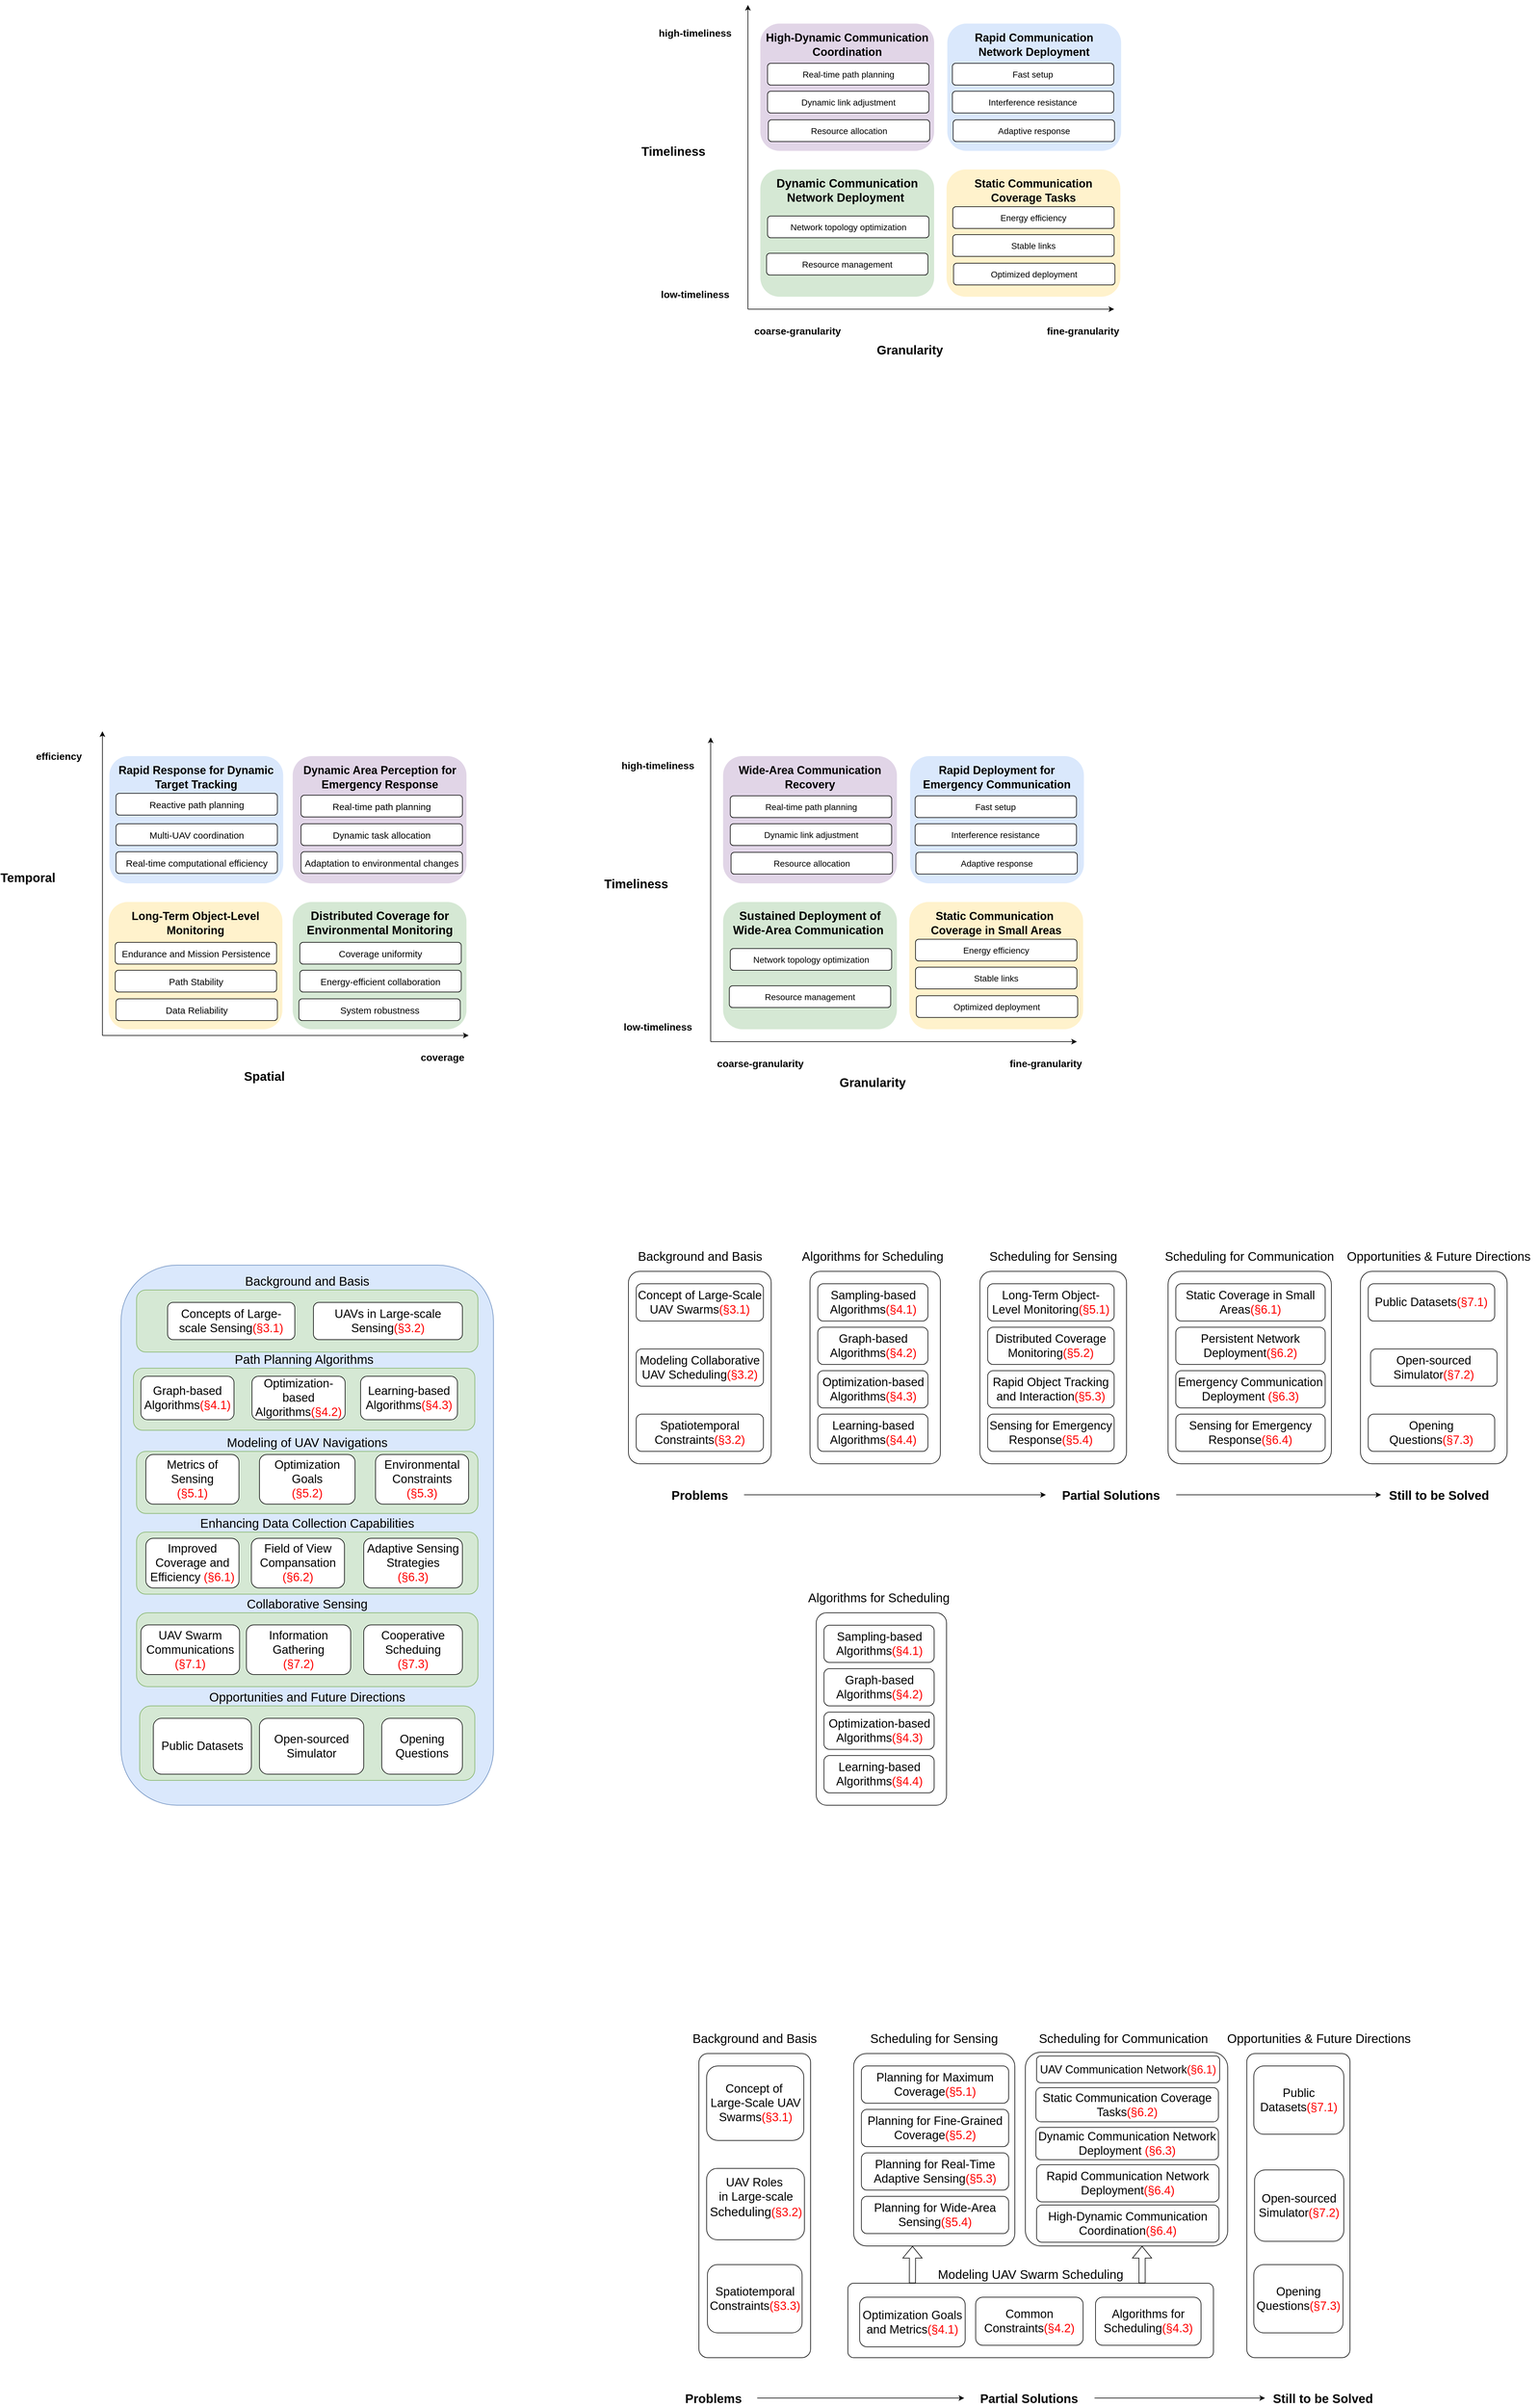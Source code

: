 <mxfile version="26.0.3">
  <diagram name="第 1 页" id="lKYJNV1JYSL0fNV-0X3W">
    <mxGraphModel dx="1836" dy="2727" grid="0" gridSize="10" guides="1" tooltips="1" connect="1" arrows="1" fold="1" page="0" pageScale="1" pageWidth="827" pageHeight="1169" math="0" shadow="0">
      <root>
        <mxCell id="0" />
        <mxCell id="1" parent="0" />
        <mxCell id="8JE8dJGaa-7Noi-EUSGW-1" value="" style="rounded=1;whiteSpace=wrap;html=1;glass=0;arcSize=8;" parent="1" vertex="1">
          <mxGeometry x="887.5" y="210" width="230" height="310" as="geometry" />
        </mxCell>
        <mxCell id="8JE8dJGaa-7Noi-EUSGW-2" value="" style="rounded=1;whiteSpace=wrap;html=1;fillColor=#dae8fc;strokeColor=#6c8ebf;" parent="1" vertex="1">
          <mxGeometry x="70" y="200" width="600" height="870" as="geometry" />
        </mxCell>
        <mxCell id="8JE8dJGaa-7Noi-EUSGW-3" value="Background and Basis" style="rounded=1;whiteSpace=wrap;html=1;labelPosition=center;verticalLabelPosition=top;align=center;verticalAlign=bottom;fontSize=20;fillColor=#d5e8d4;strokeColor=#82b366;" parent="1" vertex="1">
          <mxGeometry x="95" y="240" width="550" height="100" as="geometry" />
        </mxCell>
        <mxCell id="8JE8dJGaa-7Noi-EUSGW-4" value="UAVs in Large-scale Sensing&lt;span style=&quot;color: rgb(255 , 0 , 0)&quot;&gt;(§3.2)&lt;/span&gt;" style="rounded=1;whiteSpace=wrap;html=1;fontSize=19;" parent="1" vertex="1">
          <mxGeometry x="380" y="260" width="240" height="60" as="geometry" />
        </mxCell>
        <mxCell id="8JE8dJGaa-7Noi-EUSGW-5" value="Concepts of Large-scale Sensing&lt;font color=&quot;#ff0000&quot;&gt;(§3.1)&lt;/font&gt;" style="rounded=1;whiteSpace=wrap;html=1;fontSize=19;" parent="1" vertex="1">
          <mxGeometry x="145" y="260" width="205" height="60" as="geometry" />
        </mxCell>
        <mxCell id="8JE8dJGaa-7Noi-EUSGW-6" value="Modeling of UAV Navigations" style="rounded=1;whiteSpace=wrap;html=1;labelPosition=center;verticalLabelPosition=top;align=center;verticalAlign=bottom;fontSize=20;fillColor=#d5e8d4;strokeColor=#82b366;" parent="1" vertex="1">
          <mxGeometry x="95" y="500" width="550" height="100" as="geometry" />
        </mxCell>
        <mxCell id="8JE8dJGaa-7Noi-EUSGW-7" value="Collaborative Sensing" style="rounded=1;whiteSpace=wrap;html=1;labelPosition=center;verticalLabelPosition=top;align=center;verticalAlign=bottom;fontSize=20;fillColor=#d5e8d4;strokeColor=#82b366;" parent="1" vertex="1">
          <mxGeometry x="95" y="760" width="550" height="119" as="geometry" />
        </mxCell>
        <mxCell id="8JE8dJGaa-7Noi-EUSGW-8" value="Enhancing Data Collection Capabilities" style="rounded=1;whiteSpace=wrap;html=1;labelPosition=center;verticalLabelPosition=top;align=center;verticalAlign=bottom;fontSize=20;fillColor=#d5e8d4;strokeColor=#82b366;" parent="1" vertex="1">
          <mxGeometry x="95" y="630" width="550" height="100" as="geometry" />
        </mxCell>
        <mxCell id="8JE8dJGaa-7Noi-EUSGW-9" value="Opportunities and Future Directions" style="rounded=1;whiteSpace=wrap;html=1;labelPosition=center;verticalLabelPosition=top;align=center;verticalAlign=bottom;fontSize=20;fillColor=#d5e8d4;strokeColor=#82b366;" parent="1" vertex="1">
          <mxGeometry x="100" y="910" width="540" height="120" as="geometry" />
        </mxCell>
        <mxCell id="8JE8dJGaa-7Noi-EUSGW-10" value="Metrics of Sensing&lt;br&gt;&lt;span style=&quot;color: rgb(255 , 0 , 0)&quot;&gt;(§5.1)&lt;/span&gt;" style="rounded=1;whiteSpace=wrap;html=1;fontSize=19;" parent="1" vertex="1">
          <mxGeometry x="110" y="505" width="150" height="80" as="geometry" />
        </mxCell>
        <mxCell id="8JE8dJGaa-7Noi-EUSGW-11" value="Optimization Goals&lt;br&gt;&lt;span style=&quot;color: rgb(255 , 0 , 0)&quot;&gt;(§5.2)&lt;/span&gt;" style="rounded=1;whiteSpace=wrap;html=1;fontSize=19;" parent="1" vertex="1">
          <mxGeometry x="293" y="505" width="154" height="80" as="geometry" />
        </mxCell>
        <mxCell id="8JE8dJGaa-7Noi-EUSGW-12" value="Environmental Constraints&lt;br&gt;&lt;span style=&quot;color: rgb(255 , 0 , 0)&quot;&gt;(§5.3)&lt;/span&gt;" style="rounded=1;whiteSpace=wrap;html=1;fontSize=19;" parent="1" vertex="1">
          <mxGeometry x="480" y="505" width="150" height="80" as="geometry" />
        </mxCell>
        <mxCell id="8JE8dJGaa-7Noi-EUSGW-13" value="Public Datasets" style="rounded=1;whiteSpace=wrap;html=1;fontSize=19;" parent="1" vertex="1">
          <mxGeometry x="122" y="930" width="158" height="90" as="geometry" />
        </mxCell>
        <mxCell id="8JE8dJGaa-7Noi-EUSGW-14" value="Open-sourced Simulator" style="rounded=1;whiteSpace=wrap;html=1;fontSize=19;" parent="1" vertex="1">
          <mxGeometry x="293" y="930" width="168" height="90" as="geometry" />
        </mxCell>
        <mxCell id="8JE8dJGaa-7Noi-EUSGW-15" value="Opening Questions" style="rounded=1;whiteSpace=wrap;html=1;fontSize=19;" parent="1" vertex="1">
          <mxGeometry x="490" y="930" width="130" height="90" as="geometry" />
        </mxCell>
        <mxCell id="8JE8dJGaa-7Noi-EUSGW-16" value="Path Planning Algorithms" style="rounded=1;whiteSpace=wrap;html=1;labelPosition=center;verticalLabelPosition=top;align=center;verticalAlign=bottom;fontSize=20;fillColor=#d5e8d4;strokeColor=#82b366;" parent="1" vertex="1">
          <mxGeometry x="90" y="366" width="550" height="100" as="geometry" />
        </mxCell>
        <mxCell id="8JE8dJGaa-7Noi-EUSGW-17" value="Graph-based Algorithms&lt;span style=&quot;color: rgb(255 , 0 , 0)&quot;&gt;(§4.1)&lt;/span&gt;" style="rounded=1;whiteSpace=wrap;html=1;fontSize=19;" parent="1" vertex="1">
          <mxGeometry x="102" y="379" width="150" height="70" as="geometry" />
        </mxCell>
        <mxCell id="8JE8dJGaa-7Noi-EUSGW-18" value="Optimization-based Algorithms&lt;span style=&quot;color: rgb(255 , 0 , 0)&quot;&gt;(§4.2)&lt;/span&gt;" style="rounded=1;whiteSpace=wrap;html=1;fontSize=19;" parent="1" vertex="1">
          <mxGeometry x="281" y="379" width="150" height="70" as="geometry" />
        </mxCell>
        <mxCell id="8JE8dJGaa-7Noi-EUSGW-19" value="Learning-based Algorithms&lt;span style=&quot;color: rgb(255 , 0 , 0)&quot;&gt;(§4.3)&lt;/span&gt;" style="rounded=1;whiteSpace=wrap;html=1;fontSize=19;" parent="1" vertex="1">
          <mxGeometry x="456" y="379" width="156" height="70" as="geometry" />
        </mxCell>
        <mxCell id="8JE8dJGaa-7Noi-EUSGW-20" value="Improved Coverage and Efficiency&amp;nbsp;&lt;span style=&quot;color: rgb(255 , 0 , 0)&quot;&gt;(§6.1)&lt;/span&gt;" style="rounded=1;whiteSpace=wrap;html=1;fontSize=19;" parent="1" vertex="1">
          <mxGeometry x="110" y="640" width="150" height="80" as="geometry" />
        </mxCell>
        <mxCell id="8JE8dJGaa-7Noi-EUSGW-21" value="Field of View Compansation&lt;br&gt;&lt;span style=&quot;color: rgb(255 , 0 , 0)&quot;&gt;(§6.2)&lt;/span&gt;" style="rounded=1;whiteSpace=wrap;html=1;fontSize=19;" parent="1" vertex="1">
          <mxGeometry x="280" y="640" width="150" height="80" as="geometry" />
        </mxCell>
        <mxCell id="8JE8dJGaa-7Noi-EUSGW-22" value="Adaptive Sensing Strategies&lt;br&gt;&lt;span style=&quot;color: rgb(255 , 0 , 0)&quot;&gt;(§6.3)&lt;/span&gt;" style="rounded=1;whiteSpace=wrap;html=1;fontSize=19;" parent="1" vertex="1">
          <mxGeometry x="461" y="640" width="159" height="80" as="geometry" />
        </mxCell>
        <mxCell id="8JE8dJGaa-7Noi-EUSGW-23" value="Cooperative Scheduing&lt;br&gt;&lt;span style=&quot;color: rgb(255 , 0 , 0)&quot;&gt;(§7.3)&lt;/span&gt;" style="rounded=1;whiteSpace=wrap;html=1;fontSize=19;" parent="1" vertex="1">
          <mxGeometry x="461" y="779.5" width="159" height="80" as="geometry" />
        </mxCell>
        <mxCell id="8JE8dJGaa-7Noi-EUSGW-24" value="Information Gathering&lt;br&gt;&lt;span style=&quot;color: rgb(255 , 0 , 0)&quot;&gt;(§7.2)&lt;/span&gt;" style="rounded=1;whiteSpace=wrap;html=1;fontSize=19;" parent="1" vertex="1">
          <mxGeometry x="272" y="779.5" width="168" height="80" as="geometry" />
        </mxCell>
        <mxCell id="8JE8dJGaa-7Noi-EUSGW-25" value="UAV Swarm Communications&lt;br&gt;&lt;span style=&quot;color: rgb(255 , 0 , 0)&quot;&gt;(§7.1)&lt;/span&gt;" style="rounded=1;whiteSpace=wrap;html=1;fontSize=19;" parent="1" vertex="1">
          <mxGeometry x="102" y="779.5" width="159" height="80" as="geometry" />
        </mxCell>
        <mxCell id="8JE8dJGaa-7Noi-EUSGW-26" value="Concept of Large-Scale UAV Swarms&lt;font color=&quot;#ff0000&quot;&gt;(§3.1)&lt;/font&gt;" style="rounded=1;whiteSpace=wrap;html=1;fontSize=19;" parent="1" vertex="1">
          <mxGeometry x="900" y="230" width="205" height="60" as="geometry" />
        </mxCell>
        <mxCell id="8JE8dJGaa-7Noi-EUSGW-27" value="Modeling Collaborative UAV Scheduling&lt;font color=&quot;#ff0000&quot;&gt;(§3.2)&lt;/font&gt;" style="rounded=1;whiteSpace=wrap;html=1;fontSize=19;" parent="1" vertex="1">
          <mxGeometry x="900" y="335" width="205" height="60" as="geometry" />
        </mxCell>
        <mxCell id="8JE8dJGaa-7Noi-EUSGW-28" value="Spatiotemporal Constraints&lt;font color=&quot;#ff0000&quot;&gt;(§3.2)&lt;/font&gt;" style="rounded=1;whiteSpace=wrap;html=1;fontSize=19;" parent="1" vertex="1">
          <mxGeometry x="900" y="440" width="205" height="60" as="geometry" />
        </mxCell>
        <mxCell id="8JE8dJGaa-7Noi-EUSGW-29" value="&lt;span style=&quot;font-size: 20px;&quot;&gt;Background and Basis&lt;/span&gt;" style="text;html=1;align=center;verticalAlign=middle;whiteSpace=wrap;rounded=0;" parent="1" vertex="1">
          <mxGeometry x="877.5" y="170" width="250" height="30" as="geometry" />
        </mxCell>
        <mxCell id="8JE8dJGaa-7Noi-EUSGW-30" value="" style="rounded=1;whiteSpace=wrap;html=1;glass=0;arcSize=8;" parent="1" vertex="1">
          <mxGeometry x="1180" y="210" width="210" height="310" as="geometry" />
        </mxCell>
        <mxCell id="8JE8dJGaa-7Noi-EUSGW-31" value="Sampling-based Algorithms&lt;font color=&quot;#ff0000&quot;&gt;(§4.1)&lt;/font&gt;" style="rounded=1;whiteSpace=wrap;html=1;fontSize=19;" parent="1" vertex="1">
          <mxGeometry x="1192.5" y="230" width="177.5" height="60" as="geometry" />
        </mxCell>
        <mxCell id="8JE8dJGaa-7Noi-EUSGW-32" value="Graph-based Algorithms&lt;font color=&quot;#ff0000&quot;&gt;(§4.2)&lt;/font&gt;" style="rounded=1;whiteSpace=wrap;html=1;fontSize=19;" parent="1" vertex="1">
          <mxGeometry x="1192.5" y="300" width="177.5" height="60" as="geometry" />
        </mxCell>
        <mxCell id="8JE8dJGaa-7Noi-EUSGW-33" value="Optimization-based Algorithms&lt;font color=&quot;#ff0000&quot;&gt;(§4.3)&lt;/font&gt;" style="rounded=1;whiteSpace=wrap;html=1;fontSize=19;" parent="1" vertex="1">
          <mxGeometry x="1192.5" y="370" width="177.5" height="60" as="geometry" />
        </mxCell>
        <mxCell id="8JE8dJGaa-7Noi-EUSGW-34" value="&lt;span style=&quot;font-size: 20px;&quot;&gt;Algorithms for Scheduling&lt;/span&gt;" style="text;html=1;align=center;verticalAlign=middle;whiteSpace=wrap;rounded=0;" parent="1" vertex="1">
          <mxGeometry x="1156.25" y="170" width="250" height="30" as="geometry" />
        </mxCell>
        <mxCell id="8JE8dJGaa-7Noi-EUSGW-35" value="Learning-based Algorithms&lt;font color=&quot;#ff0000&quot;&gt;(§4.4)&lt;/font&gt;" style="rounded=1;whiteSpace=wrap;html=1;fontSize=19;" parent="1" vertex="1">
          <mxGeometry x="1192.5" y="440" width="177.5" height="60" as="geometry" />
        </mxCell>
        <mxCell id="8JE8dJGaa-7Noi-EUSGW-36" value="" style="rounded=1;whiteSpace=wrap;html=1;glass=0;arcSize=8;" parent="1" vertex="1">
          <mxGeometry x="1453.75" y="210" width="236.25" height="310" as="geometry" />
        </mxCell>
        <mxCell id="8JE8dJGaa-7Noi-EUSGW-37" value="Long-Term Object-Level Monitoring&lt;font color=&quot;#ff0000&quot;&gt;(§5.1)&lt;/font&gt;" style="rounded=1;whiteSpace=wrap;html=1;fontSize=19;" parent="1" vertex="1">
          <mxGeometry x="1466.25" y="230" width="203.75" height="60" as="geometry" />
        </mxCell>
        <mxCell id="8JE8dJGaa-7Noi-EUSGW-38" value="Distributed Coverage Monitoring&lt;font color=&quot;#ff0000&quot;&gt;(§5.2)&lt;/font&gt;" style="rounded=1;whiteSpace=wrap;html=1;fontSize=19;" parent="1" vertex="1">
          <mxGeometry x="1466.25" y="300" width="203.75" height="60" as="geometry" />
        </mxCell>
        <mxCell id="8JE8dJGaa-7Noi-EUSGW-39" value="Rapid Object Tracking and Interaction&lt;font color=&quot;#ff0000&quot;&gt;(§5.3)&lt;/font&gt;" style="rounded=1;whiteSpace=wrap;html=1;fontSize=19;" parent="1" vertex="1">
          <mxGeometry x="1466.25" y="370" width="203.75" height="60" as="geometry" />
        </mxCell>
        <mxCell id="8JE8dJGaa-7Noi-EUSGW-40" value="&lt;span style=&quot;font-size: 20px;&quot;&gt;Scheduling&amp;nbsp;&lt;/span&gt;&lt;span style=&quot;font-size: 20px;&quot;&gt;for Sensing&lt;/span&gt;" style="text;html=1;align=center;verticalAlign=middle;whiteSpace=wrap;rounded=0;" parent="1" vertex="1">
          <mxGeometry x="1446.88" y="170" width="250" height="30" as="geometry" />
        </mxCell>
        <mxCell id="8JE8dJGaa-7Noi-EUSGW-41" value="Sensing for Emergency Response&lt;font color=&quot;#ff0000&quot;&gt;(§5.4)&lt;/font&gt;" style="rounded=1;whiteSpace=wrap;html=1;fontSize=19;" parent="1" vertex="1">
          <mxGeometry x="1466.25" y="440" width="203.75" height="60" as="geometry" />
        </mxCell>
        <mxCell id="8JE8dJGaa-7Noi-EUSGW-42" value="" style="rounded=1;whiteSpace=wrap;html=1;glass=0;arcSize=8;" parent="1" vertex="1">
          <mxGeometry x="1756.87" y="210" width="263.13" height="310" as="geometry" />
        </mxCell>
        <mxCell id="8JE8dJGaa-7Noi-EUSGW-43" value="Static Coverage in Small Areas&lt;font color=&quot;#ff0000&quot;&gt;(§6.1)&lt;/font&gt;" style="rounded=1;whiteSpace=wrap;html=1;fontSize=19;" parent="1" vertex="1">
          <mxGeometry x="1769.37" y="230" width="240.63" height="60" as="geometry" />
        </mxCell>
        <mxCell id="8JE8dJGaa-7Noi-EUSGW-44" value="Persistent Network Deployment&lt;font color=&quot;#ff0000&quot;&gt;(§6.2)&lt;/font&gt;" style="rounded=1;whiteSpace=wrap;html=1;fontSize=19;" parent="1" vertex="1">
          <mxGeometry x="1769.37" y="300" width="240.63" height="60" as="geometry" />
        </mxCell>
        <mxCell id="8JE8dJGaa-7Noi-EUSGW-45" value="Emergency Communication Deployment&amp;nbsp;&lt;font color=&quot;#ff0000&quot;&gt;(§6.3)&lt;/font&gt;" style="rounded=1;whiteSpace=wrap;html=1;fontSize=19;" parent="1" vertex="1">
          <mxGeometry x="1769.37" y="370" width="240.63" height="60" as="geometry" />
        </mxCell>
        <mxCell id="8JE8dJGaa-7Noi-EUSGW-46" value="&lt;span style=&quot;font-size: 20px;&quot;&gt;Scheduling&amp;nbsp;&lt;/span&gt;&lt;span style=&quot;font-size: 20px;&quot;&gt;for Communication&lt;/span&gt;" style="text;html=1;align=center;verticalAlign=middle;whiteSpace=wrap;rounded=0;" parent="1" vertex="1">
          <mxGeometry x="1743.44" y="170" width="290" height="30" as="geometry" />
        </mxCell>
        <mxCell id="8JE8dJGaa-7Noi-EUSGW-47" value="Sensing for Emergency Response&lt;font color=&quot;#ff0000&quot;&gt;(§6.4)&lt;/font&gt;" style="rounded=1;whiteSpace=wrap;html=1;fontSize=19;" parent="1" vertex="1">
          <mxGeometry x="1769.37" y="440" width="240.63" height="60" as="geometry" />
        </mxCell>
        <mxCell id="8JE8dJGaa-7Noi-EUSGW-48" value="" style="rounded=1;whiteSpace=wrap;html=1;glass=0;arcSize=8;" parent="1" vertex="1">
          <mxGeometry x="2066.87" y="210" width="236.25" height="310" as="geometry" />
        </mxCell>
        <mxCell id="8JE8dJGaa-7Noi-EUSGW-49" value="Public Datasets&lt;font color=&quot;#ff0000&quot;&gt;(§7.1)&lt;/font&gt;" style="rounded=1;whiteSpace=wrap;html=1;fontSize=19;" parent="1" vertex="1">
          <mxGeometry x="2079.37" y="230" width="203.75" height="60" as="geometry" />
        </mxCell>
        <mxCell id="8JE8dJGaa-7Noi-EUSGW-50" value="Open-sourced Simulator&lt;font color=&quot;#ff0000&quot;&gt;(§7.2)&lt;/font&gt;" style="rounded=1;whiteSpace=wrap;html=1;fontSize=19;" parent="1" vertex="1">
          <mxGeometry x="2083.12" y="335" width="203.75" height="60" as="geometry" />
        </mxCell>
        <mxCell id="8JE8dJGaa-7Noi-EUSGW-51" value="&lt;span style=&quot;font-size: 20px;&quot;&gt;Opportunities &amp;amp; Future Directions&lt;/span&gt;" style="text;html=1;align=center;verticalAlign=middle;whiteSpace=wrap;rounded=0;" parent="1" vertex="1">
          <mxGeometry x="2033.44" y="170" width="320" height="30" as="geometry" />
        </mxCell>
        <mxCell id="8JE8dJGaa-7Noi-EUSGW-52" value="Opening Questions&lt;font color=&quot;#ff0000&quot;&gt;(§7.3)&lt;/font&gt;" style="rounded=1;whiteSpace=wrap;html=1;fontSize=19;" parent="1" vertex="1">
          <mxGeometry x="2079.37" y="440" width="203.75" height="60" as="geometry" />
        </mxCell>
        <mxCell id="8JE8dJGaa-7Noi-EUSGW-53" style="edgeStyle=orthogonalEdgeStyle;rounded=0;orthogonalLoop=1;jettySize=auto;html=1;exitX=1;exitY=0.5;exitDx=0;exitDy=0;" parent="1" source="8JE8dJGaa-7Noi-EUSGW-54" target="8JE8dJGaa-7Noi-EUSGW-56" edge="1">
          <mxGeometry relative="1" as="geometry" />
        </mxCell>
        <mxCell id="8JE8dJGaa-7Noi-EUSGW-54" value="&lt;span style=&quot;font-size: 20px;&quot;&gt;&lt;b&gt;Problems&lt;/b&gt;&lt;/span&gt;" style="text;html=1;align=center;verticalAlign=middle;whiteSpace=wrap;rounded=0;" parent="1" vertex="1">
          <mxGeometry x="931.25" y="555" width="142.5" height="30" as="geometry" />
        </mxCell>
        <mxCell id="8JE8dJGaa-7Noi-EUSGW-55" style="edgeStyle=orthogonalEdgeStyle;rounded=0;orthogonalLoop=1;jettySize=auto;html=1;exitX=1;exitY=0.5;exitDx=0;exitDy=0;entryX=0;entryY=0.5;entryDx=0;entryDy=0;" parent="1" source="8JE8dJGaa-7Noi-EUSGW-56" target="8JE8dJGaa-7Noi-EUSGW-57" edge="1">
          <mxGeometry relative="1" as="geometry" />
        </mxCell>
        <mxCell id="8JE8dJGaa-7Noi-EUSGW-56" value="&lt;span style=&quot;font-size: 20px;&quot;&gt;&lt;b&gt;Partial Solutions&lt;/b&gt;&lt;/span&gt;" style="text;html=1;align=center;verticalAlign=middle;whiteSpace=wrap;rounded=0;" parent="1" vertex="1">
          <mxGeometry x="1560" y="555" width="210" height="30" as="geometry" />
        </mxCell>
        <mxCell id="8JE8dJGaa-7Noi-EUSGW-57" value="&lt;span style=&quot;font-size: 20px;&quot;&gt;&lt;b&gt;Still to be Solved&lt;/b&gt;&lt;/span&gt;" style="text;html=1;align=center;verticalAlign=middle;whiteSpace=wrap;rounded=0;" parent="1" vertex="1">
          <mxGeometry x="2100" y="555" width="186.88" height="30" as="geometry" />
        </mxCell>
        <mxCell id="-tQFiQ8kx9aQ_QGWf1GP-1" value="&lt;span style=&quot;font-size: 18px;&quot;&gt;&lt;b&gt;Static Communication&amp;nbsp;&lt;/b&gt;&lt;/span&gt;&lt;div&gt;&lt;span style=&quot;font-size: 18px;&quot;&gt;&lt;b&gt;Coverage in Small Areas&lt;/b&gt;&lt;/span&gt;&lt;br&gt;&lt;div&gt;&lt;b&gt;&lt;font style=&quot;font-size: 18px;&quot;&gt;&lt;br&gt;&lt;/font&gt;&lt;/b&gt;&lt;/div&gt;&lt;div&gt;&lt;b&gt;&lt;font style=&quot;font-size: 18px;&quot;&gt;&lt;br&gt;&lt;/font&gt;&lt;/b&gt;&lt;/div&gt;&lt;div&gt;&lt;b&gt;&lt;font style=&quot;font-size: 18px;&quot;&gt;&lt;br&gt;&lt;/font&gt;&lt;/b&gt;&lt;/div&gt;&lt;div&gt;&lt;b&gt;&lt;font style=&quot;font-size: 18px;&quot;&gt;&lt;br&gt;&lt;/font&gt;&lt;/b&gt;&lt;/div&gt;&lt;div&gt;&lt;b&gt;&lt;font style=&quot;font-size: 18px;&quot;&gt;&lt;br&gt;&lt;/font&gt;&lt;/b&gt;&lt;/div&gt;&lt;div&gt;&lt;br&gt;&lt;/div&gt;&lt;/div&gt;" style="rounded=1;whiteSpace=wrap;html=1;fontSize=19;fillColor=#fff2cc;strokeColor=none;" parent="1" vertex="1">
          <mxGeometry x="1340" y="-385" width="280" height="205" as="geometry" />
        </mxCell>
        <mxCell id="-tQFiQ8kx9aQ_QGWf1GP-2" value="" style="endArrow=classic;html=1;rounded=0;" parent="1" edge="1">
          <mxGeometry width="50" height="50" relative="1" as="geometry">
            <mxPoint x="1020" y="-160" as="sourcePoint" />
            <mxPoint x="1610" y="-160" as="targetPoint" />
          </mxGeometry>
        </mxCell>
        <mxCell id="-tQFiQ8kx9aQ_QGWf1GP-3" value="" style="endArrow=classic;html=1;rounded=0;" parent="1" edge="1">
          <mxGeometry width="50" height="50" relative="1" as="geometry">
            <mxPoint x="1020" y="-160" as="sourcePoint" />
            <mxPoint x="1020" y="-650" as="targetPoint" />
          </mxGeometry>
        </mxCell>
        <mxCell id="-tQFiQ8kx9aQ_QGWf1GP-4" value="&lt;b&gt;&lt;font style=&quot;font-size: 20px;&quot;&gt;Granularity&lt;/font&gt;&lt;/b&gt;" style="text;html=1;align=center;verticalAlign=middle;whiteSpace=wrap;rounded=0;" parent="1" vertex="1">
          <mxGeometry x="1251.25" y="-110" width="60" height="30" as="geometry" />
        </mxCell>
        <mxCell id="-tQFiQ8kx9aQ_QGWf1GP-5" value="&lt;b style=&quot;&quot;&gt;&lt;font style=&quot;font-size: 20px;&quot;&gt;Timeliness&lt;/font&gt;&lt;/b&gt;" style="text;html=1;align=center;verticalAlign=middle;whiteSpace=wrap;rounded=0;" parent="1" vertex="1">
          <mxGeometry x="870" y="-430" width="60" height="30" as="geometry" />
        </mxCell>
        <mxCell id="-tQFiQ8kx9aQ_QGWf1GP-6" value="&lt;span style=&quot;font-size: 16px;&quot;&gt;&lt;b&gt;fine-granularity&lt;/b&gt;&lt;/span&gt;" style="text;html=1;align=center;verticalAlign=middle;whiteSpace=wrap;rounded=0;" parent="1" vertex="1">
          <mxGeometry x="1490" y="-140" width="140" height="30" as="geometry" />
        </mxCell>
        <mxCell id="-tQFiQ8kx9aQ_QGWf1GP-7" value="&lt;span style=&quot;font-size: 16px;&quot;&gt;&lt;b&gt;coarse-granularity&lt;/b&gt;&lt;/span&gt;" style="text;html=1;align=center;verticalAlign=middle;whiteSpace=wrap;rounded=0;" parent="1" vertex="1">
          <mxGeometry x="1020" y="-140" width="160" height="30" as="geometry" />
        </mxCell>
        <mxCell id="-tQFiQ8kx9aQ_QGWf1GP-8" value="&lt;span style=&quot;font-size: 16px;&quot;&gt;&lt;b&gt;low-timeliness&lt;/b&gt;&lt;/span&gt;" style="text;html=1;align=center;verticalAlign=middle;whiteSpace=wrap;rounded=0;" parent="1" vertex="1">
          <mxGeometry x="870" y="-199" width="130" height="30" as="geometry" />
        </mxCell>
        <mxCell id="-tQFiQ8kx9aQ_QGWf1GP-9" value="&lt;span style=&quot;font-size: 16px;&quot;&gt;&lt;b&gt;high-timeliness&lt;/b&gt;&lt;/span&gt;" style="text;html=1;align=center;verticalAlign=middle;whiteSpace=wrap;rounded=0;" parent="1" vertex="1">
          <mxGeometry x="870" y="-620" width="130" height="30" as="geometry" />
        </mxCell>
        <mxCell id="-tQFiQ8kx9aQ_QGWf1GP-10" value="&lt;div&gt;&lt;b&gt;Sustained Deployment of Wide-Area Communication&amp;nbsp;&lt;/b&gt;&lt;br&gt;&lt;div&gt;&lt;b&gt;&lt;font style=&quot;font-size: 18px;&quot;&gt;&lt;br&gt;&lt;/font&gt;&lt;/b&gt;&lt;/div&gt;&lt;div&gt;&lt;b&gt;&lt;font style=&quot;font-size: 18px;&quot;&gt;&lt;br&gt;&lt;/font&gt;&lt;/b&gt;&lt;/div&gt;&lt;div&gt;&lt;b&gt;&lt;font style=&quot;font-size: 18px;&quot;&gt;&lt;br&gt;&lt;/font&gt;&lt;/b&gt;&lt;/div&gt;&lt;div&gt;&lt;b&gt;&lt;font style=&quot;font-size: 18px;&quot;&gt;&lt;br&gt;&lt;/font&gt;&lt;/b&gt;&lt;/div&gt;&lt;div&gt;&lt;b&gt;&lt;font style=&quot;font-size: 18px;&quot;&gt;&lt;br&gt;&lt;/font&gt;&lt;/b&gt;&lt;/div&gt;&lt;div&gt;&lt;br&gt;&lt;/div&gt;&lt;/div&gt;" style="rounded=1;whiteSpace=wrap;html=1;fontSize=19;fillColor=#d5e8d4;strokeColor=none;" parent="1" vertex="1">
          <mxGeometry x="1040" y="-385" width="280" height="205" as="geometry" />
        </mxCell>
        <mxCell id="-tQFiQ8kx9aQ_QGWf1GP-11" value="&lt;font style=&quot;font-size: 18px;&quot;&gt;&lt;b&gt;Rapid Deployment for Emergency Communication&lt;/b&gt;&lt;/font&gt;&lt;div&gt;&lt;b&gt;&lt;font style=&quot;font-size: 18px;&quot;&gt;&lt;br&gt;&lt;/font&gt;&lt;/b&gt;&lt;/div&gt;&lt;div&gt;&lt;b&gt;&lt;font style=&quot;font-size: 18px;&quot;&gt;&lt;br&gt;&lt;/font&gt;&lt;/b&gt;&lt;/div&gt;&lt;div&gt;&lt;b&gt;&lt;font style=&quot;font-size: 18px;&quot;&gt;&lt;br&gt;&lt;/font&gt;&lt;/b&gt;&lt;/div&gt;&lt;div&gt;&lt;b&gt;&lt;font style=&quot;font-size: 18px;&quot;&gt;&lt;br&gt;&lt;/font&gt;&lt;/b&gt;&lt;/div&gt;&lt;div&gt;&lt;b&gt;&lt;font style=&quot;font-size: 18px;&quot;&gt;&lt;br&gt;&lt;/font&gt;&lt;/b&gt;&lt;/div&gt;&lt;div&gt;&lt;br&gt;&lt;/div&gt;" style="rounded=1;whiteSpace=wrap;html=1;fontSize=19;fillColor=#dae8fc;strokeColor=none;" parent="1" vertex="1">
          <mxGeometry x="1341.25" y="-620" width="280" height="205" as="geometry" />
        </mxCell>
        <mxCell id="-tQFiQ8kx9aQ_QGWf1GP-12" value="&lt;font style=&quot;font-size: 18px;&quot;&gt;&lt;b&gt;Wide-Area Communication Recovery&lt;br&gt;&lt;/b&gt;&lt;/font&gt;&lt;div&gt;&lt;b&gt;&lt;font style=&quot;font-size: 18px;&quot;&gt;&lt;br&gt;&lt;/font&gt;&lt;/b&gt;&lt;/div&gt;&lt;div&gt;&lt;b&gt;&lt;font style=&quot;font-size: 18px;&quot;&gt;&lt;br&gt;&lt;/font&gt;&lt;/b&gt;&lt;/div&gt;&lt;div&gt;&lt;b&gt;&lt;font style=&quot;font-size: 18px;&quot;&gt;&lt;br&gt;&lt;/font&gt;&lt;/b&gt;&lt;/div&gt;&lt;div&gt;&lt;b&gt;&lt;font style=&quot;font-size: 18px;&quot;&gt;&lt;br&gt;&lt;/font&gt;&lt;/b&gt;&lt;/div&gt;&lt;div&gt;&lt;b&gt;&lt;font style=&quot;font-size: 18px;&quot;&gt;&lt;br&gt;&lt;/font&gt;&lt;/b&gt;&lt;/div&gt;&lt;div&gt;&lt;br&gt;&lt;/div&gt;" style="rounded=1;whiteSpace=wrap;html=1;fontSize=19;fillColor=#e1d5e7;strokeColor=none;" parent="1" vertex="1">
          <mxGeometry x="1040" y="-620" width="280" height="205" as="geometry" />
        </mxCell>
        <mxCell id="-tQFiQ8kx9aQ_QGWf1GP-13" value="Energy efficiency" style="rounded=1;whiteSpace=wrap;html=1;strokeWidth=1;fontSize=14;" parent="1" vertex="1">
          <mxGeometry x="1350" y="-325" width="260" height="35" as="geometry" />
        </mxCell>
        <mxCell id="-tQFiQ8kx9aQ_QGWf1GP-14" value="Stable links" style="rounded=1;whiteSpace=wrap;html=1;strokeWidth=1;fontSize=14;" parent="1" vertex="1">
          <mxGeometry x="1350" y="-280" width="260" height="35" as="geometry" />
        </mxCell>
        <mxCell id="-tQFiQ8kx9aQ_QGWf1GP-15" value="Optimized deployment" style="rounded=1;whiteSpace=wrap;html=1;strokeWidth=1;fontSize=14;" parent="1" vertex="1">
          <mxGeometry x="1351.25" y="-234" width="260" height="35" as="geometry" />
        </mxCell>
        <mxCell id="-tQFiQ8kx9aQ_QGWf1GP-16" value="Network topology optimization" style="rounded=1;whiteSpace=wrap;html=1;strokeWidth=1;fontSize=14;" parent="1" vertex="1">
          <mxGeometry x="1051.57" y="-310" width="260" height="35" as="geometry" />
        </mxCell>
        <mxCell id="-tQFiQ8kx9aQ_QGWf1GP-17" value="Resource management" style="rounded=1;whiteSpace=wrap;html=1;strokeWidth=1;fontSize=14;" parent="1" vertex="1">
          <mxGeometry x="1050.0" y="-250" width="260" height="35" as="geometry" />
        </mxCell>
        <mxCell id="-tQFiQ8kx9aQ_QGWf1GP-18" value="Fast setup" style="rounded=1;whiteSpace=wrap;html=1;strokeWidth=1;fontSize=14;" parent="1" vertex="1">
          <mxGeometry x="1349.37" y="-556" width="260" height="35" as="geometry" />
        </mxCell>
        <mxCell id="-tQFiQ8kx9aQ_QGWf1GP-19" value="Interference resistance" style="rounded=1;whiteSpace=wrap;html=1;strokeWidth=1;fontSize=14;" parent="1" vertex="1">
          <mxGeometry x="1349.37" y="-511" width="260" height="35" as="geometry" />
        </mxCell>
        <mxCell id="-tQFiQ8kx9aQ_QGWf1GP-20" value="Adaptive response" style="rounded=1;whiteSpace=wrap;html=1;strokeWidth=1;fontSize=14;" parent="1" vertex="1">
          <mxGeometry x="1350.62" y="-465" width="260" height="35" as="geometry" />
        </mxCell>
        <mxCell id="-tQFiQ8kx9aQ_QGWf1GP-21" value="Real-time path planning" style="rounded=1;whiteSpace=wrap;html=1;strokeWidth=1;fontSize=14;" parent="1" vertex="1">
          <mxGeometry x="1051.57" y="-556" width="260" height="35" as="geometry" />
        </mxCell>
        <mxCell id="-tQFiQ8kx9aQ_QGWf1GP-22" value="Dynamic link adjustment" style="rounded=1;whiteSpace=wrap;html=1;strokeWidth=1;fontSize=14;" parent="1" vertex="1">
          <mxGeometry x="1051.57" y="-511" width="260" height="35" as="geometry" />
        </mxCell>
        <mxCell id="-tQFiQ8kx9aQ_QGWf1GP-23" value="Resource allocation" style="rounded=1;whiteSpace=wrap;html=1;strokeWidth=1;fontSize=14;" parent="1" vertex="1">
          <mxGeometry x="1052.82" y="-465" width="260" height="35" as="geometry" />
        </mxCell>
        <mxCell id="AHgwAtBn9opc_SdNSLN8-19" value="&lt;b style=&quot;font-size: 18px; background-color: initial;&quot;&gt;Long-Term Object-Level Monitoring&lt;/b&gt;&lt;div&gt;&lt;br&gt;&lt;/div&gt;&lt;div&gt;&lt;br&gt;&lt;/div&gt;&lt;div&gt;&lt;b&gt;&lt;font style=&quot;font-size: 18px;&quot;&gt;&lt;br&gt;&lt;/font&gt;&lt;/b&gt;&lt;/div&gt;&lt;div&gt;&lt;b&gt;&lt;font style=&quot;font-size: 18px;&quot;&gt;&lt;br&gt;&lt;/font&gt;&lt;/b&gt;&lt;/div&gt;&lt;div&gt;&lt;b&gt;&lt;font style=&quot;font-size: 18px;&quot;&gt;&lt;br&gt;&lt;/font&gt;&lt;/b&gt;&lt;/div&gt;&lt;div&gt;&lt;br&gt;&lt;/div&gt;" style="rounded=1;whiteSpace=wrap;html=1;fontSize=19;fillColor=#fff2cc;strokeColor=none;" parent="1" vertex="1">
          <mxGeometry x="50" y="-385" width="280" height="205" as="geometry" />
        </mxCell>
        <mxCell id="AHgwAtBn9opc_SdNSLN8-20" value="" style="endArrow=classic;html=1;rounded=0;" parent="1" edge="1">
          <mxGeometry width="50" height="50" relative="1" as="geometry">
            <mxPoint x="40" y="-170" as="sourcePoint" />
            <mxPoint x="630" y="-170" as="targetPoint" />
          </mxGeometry>
        </mxCell>
        <mxCell id="AHgwAtBn9opc_SdNSLN8-21" value="" style="endArrow=classic;html=1;rounded=0;" parent="1" edge="1">
          <mxGeometry width="50" height="50" relative="1" as="geometry">
            <mxPoint x="40" y="-170" as="sourcePoint" />
            <mxPoint x="40" y="-660" as="targetPoint" />
          </mxGeometry>
        </mxCell>
        <mxCell id="AHgwAtBn9opc_SdNSLN8-22" value="&lt;b&gt;&lt;font style=&quot;font-size: 20px;&quot;&gt;Spatial&lt;/font&gt;&lt;/b&gt;" style="text;html=1;align=center;verticalAlign=middle;whiteSpace=wrap;rounded=0;" parent="1" vertex="1">
          <mxGeometry x="271.25" y="-120" width="60" height="30" as="geometry" />
        </mxCell>
        <mxCell id="AHgwAtBn9opc_SdNSLN8-23" value="&lt;span style=&quot;font-size: 20px;&quot;&gt;&lt;b&gt;Temporal&lt;/b&gt;&lt;/span&gt;" style="text;html=1;align=center;verticalAlign=middle;whiteSpace=wrap;rounded=0;" parent="1" vertex="1">
          <mxGeometry x="-110" y="-440" width="60" height="30" as="geometry" />
        </mxCell>
        <mxCell id="AHgwAtBn9opc_SdNSLN8-24" value="&lt;span style=&quot;font-size: 16px;&quot;&gt;&lt;b&gt;coverage&lt;/b&gt;&lt;/span&gt;" style="text;html=1;align=center;verticalAlign=middle;whiteSpace=wrap;rounded=0;" parent="1" vertex="1">
          <mxGeometry x="558.13" y="-150" width="60" height="30" as="geometry" />
        </mxCell>
        <mxCell id="AHgwAtBn9opc_SdNSLN8-25" value="&lt;span style=&quot;font-size: 16px;&quot;&gt;&lt;b&gt;efficiency&lt;/b&gt;&lt;/span&gt;" style="text;html=1;align=center;verticalAlign=middle;whiteSpace=wrap;rounded=0;" parent="1" vertex="1">
          <mxGeometry x="-60" y="-635" width="60" height="30" as="geometry" />
        </mxCell>
        <mxCell id="AHgwAtBn9opc_SdNSLN8-26" value="&lt;b&gt;Distributed Coverage for Environmental Monitoring&lt;/b&gt;&lt;br&gt;&lt;div&gt;&lt;b&gt;&lt;font style=&quot;font-size: 18px;&quot;&gt;&lt;br&gt;&lt;/font&gt;&lt;/b&gt;&lt;/div&gt;&lt;div&gt;&lt;b&gt;&lt;font style=&quot;font-size: 18px;&quot;&gt;&lt;br&gt;&lt;/font&gt;&lt;/b&gt;&lt;/div&gt;&lt;div&gt;&lt;b&gt;&lt;font style=&quot;font-size: 18px;&quot;&gt;&lt;br&gt;&lt;/font&gt;&lt;/b&gt;&lt;/div&gt;&lt;div&gt;&lt;b&gt;&lt;font style=&quot;font-size: 18px;&quot;&gt;&lt;br&gt;&lt;/font&gt;&lt;/b&gt;&lt;/div&gt;&lt;div&gt;&lt;b&gt;&lt;font style=&quot;font-size: 18px;&quot;&gt;&lt;br&gt;&lt;/font&gt;&lt;/b&gt;&lt;/div&gt;&lt;div&gt;&lt;br&gt;&lt;/div&gt;" style="rounded=1;whiteSpace=wrap;html=1;fontSize=19;fillColor=#d5e8d4;strokeColor=none;" parent="1" vertex="1">
          <mxGeometry x="346.56" y="-385" width="280" height="205" as="geometry" />
        </mxCell>
        <mxCell id="AHgwAtBn9opc_SdNSLN8-27" value="&lt;span style=&quot;font-size: 18px;&quot;&gt;&lt;b&gt;Rapid Response for Dynamic Target Tracking&lt;/b&gt;&lt;/span&gt;&lt;br&gt;&lt;div&gt;&lt;b&gt;&lt;font style=&quot;font-size: 18px;&quot;&gt;&lt;br&gt;&lt;/font&gt;&lt;/b&gt;&lt;/div&gt;&lt;div&gt;&lt;b&gt;&lt;font style=&quot;font-size: 18px;&quot;&gt;&lt;br&gt;&lt;/font&gt;&lt;/b&gt;&lt;/div&gt;&lt;div&gt;&lt;b&gt;&lt;font style=&quot;font-size: 18px;&quot;&gt;&lt;br&gt;&lt;/font&gt;&lt;/b&gt;&lt;/div&gt;&lt;div&gt;&lt;b&gt;&lt;font style=&quot;font-size: 18px;&quot;&gt;&lt;br&gt;&lt;/font&gt;&lt;/b&gt;&lt;/div&gt;&lt;div&gt;&lt;b&gt;&lt;font style=&quot;font-size: 18px;&quot;&gt;&lt;br&gt;&lt;/font&gt;&lt;/b&gt;&lt;/div&gt;&lt;div&gt;&lt;br&gt;&lt;/div&gt;" style="rounded=1;whiteSpace=wrap;html=1;fontSize=19;fillColor=#dae8fc;strokeColor=none;" parent="1" vertex="1">
          <mxGeometry x="51.25" y="-620" width="280" height="205" as="geometry" />
        </mxCell>
        <mxCell id="AHgwAtBn9opc_SdNSLN8-28" value="&lt;font style=&quot;&quot;&gt;&lt;span style=&quot;font-size: 18px;&quot;&gt;&lt;b&gt;Dynamic Area Perception for Emergency Response&lt;/b&gt;&lt;/span&gt;&lt;br&gt;&lt;/font&gt;&lt;div&gt;&lt;b&gt;&lt;font style=&quot;font-size: 18px;&quot;&gt;&lt;br&gt;&lt;/font&gt;&lt;/b&gt;&lt;/div&gt;&lt;div&gt;&lt;b&gt;&lt;font style=&quot;font-size: 18px;&quot;&gt;&lt;br&gt;&lt;/font&gt;&lt;/b&gt;&lt;/div&gt;&lt;div&gt;&lt;b&gt;&lt;font style=&quot;font-size: 18px;&quot;&gt;&lt;br&gt;&lt;/font&gt;&lt;/b&gt;&lt;/div&gt;&lt;div&gt;&lt;b&gt;&lt;font style=&quot;font-size: 18px;&quot;&gt;&lt;br&gt;&lt;/font&gt;&lt;/b&gt;&lt;/div&gt;&lt;div&gt;&lt;b&gt;&lt;font style=&quot;font-size: 18px;&quot;&gt;&lt;br&gt;&lt;/font&gt;&lt;/b&gt;&lt;/div&gt;&lt;div&gt;&lt;br&gt;&lt;/div&gt;" style="rounded=1;whiteSpace=wrap;html=1;fontSize=19;fillColor=#e1d5e7;strokeColor=none;" parent="1" vertex="1">
          <mxGeometry x="346.56" y="-620" width="280" height="205" as="geometry" />
        </mxCell>
        <mxCell id="AHgwAtBn9opc_SdNSLN8-29" value="Coverage uniformity" style="rounded=1;whiteSpace=wrap;html=1;fontSize=15;" parent="1" vertex="1">
          <mxGeometry x="358.13" y="-320" width="260" height="35" as="geometry" />
        </mxCell>
        <mxCell id="AHgwAtBn9opc_SdNSLN8-30" value="Energy-efficient collaboration" style="rounded=1;whiteSpace=wrap;html=1;fontSize=15;" parent="1" vertex="1">
          <mxGeometry x="358.13" y="-275" width="260" height="35" as="geometry" />
        </mxCell>
        <mxCell id="AHgwAtBn9opc_SdNSLN8-31" value="Reactive path planning" style="rounded=1;whiteSpace=wrap;html=1;fontSize=15;" parent="1" vertex="1">
          <mxGeometry x="61.88" y="-560" width="260" height="35" as="geometry" />
        </mxCell>
        <mxCell id="AHgwAtBn9opc_SdNSLN8-32" value="Multi-UAV coordination" style="rounded=1;whiteSpace=wrap;html=1;fontSize=15;" parent="1" vertex="1">
          <mxGeometry x="61.88" y="-511" width="260" height="35" as="geometry" />
        </mxCell>
        <mxCell id="AHgwAtBn9opc_SdNSLN8-33" value="Real-time path planning" style="rounded=1;whiteSpace=wrap;html=1;fontSize=15;" parent="1" vertex="1">
          <mxGeometry x="360.0" y="-557" width="260" height="35" as="geometry" />
        </mxCell>
        <mxCell id="AHgwAtBn9opc_SdNSLN8-34" value="Dynamic task allocation" style="rounded=1;whiteSpace=wrap;html=1;fontSize=15;" parent="1" vertex="1">
          <mxGeometry x="360.0" y="-511" width="260" height="35" as="geometry" />
        </mxCell>
        <mxCell id="AHgwAtBn9opc_SdNSLN8-35" value="Endurance and Mission Persistence" style="rounded=1;whiteSpace=wrap;html=1;fontSize=15;" parent="1" vertex="1">
          <mxGeometry x="60.63" y="-320" width="260" height="35" as="geometry" />
        </mxCell>
        <mxCell id="AHgwAtBn9opc_SdNSLN8-36" value="Path Stability" style="rounded=1;whiteSpace=wrap;html=1;fontSize=15;" parent="1" vertex="1">
          <mxGeometry x="60.63" y="-275" width="260" height="35" as="geometry" />
        </mxCell>
        <mxCell id="AHgwAtBn9opc_SdNSLN8-37" value="Data Reliability" style="rounded=1;whiteSpace=wrap;html=1;fontSize=15;" parent="1" vertex="1">
          <mxGeometry x="61.88" y="-229" width="260" height="35" as="geometry" />
        </mxCell>
        <mxCell id="AHgwAtBn9opc_SdNSLN8-38" value="System robustness" style="rounded=1;whiteSpace=wrap;html=1;fontSize=15;" parent="1" vertex="1">
          <mxGeometry x="356.56" y="-229" width="260" height="35" as="geometry" />
        </mxCell>
        <mxCell id="AHgwAtBn9opc_SdNSLN8-39" value="Real-time computational efficiency" style="rounded=1;whiteSpace=wrap;html=1;fontSize=15;" parent="1" vertex="1">
          <mxGeometry x="61.88" y="-466" width="260" height="35" as="geometry" />
        </mxCell>
        <mxCell id="AHgwAtBn9opc_SdNSLN8-40" value="Adaptation to environmental changes" style="rounded=1;whiteSpace=wrap;html=1;fontSize=15;" parent="1" vertex="1">
          <mxGeometry x="360.0" y="-466" width="260" height="35" as="geometry" />
        </mxCell>
        <mxCell id="hF1sTlUu9HQCptNYTRcM-1" value="" style="rounded=1;whiteSpace=wrap;html=1;glass=0;arcSize=8;" parent="1" vertex="1">
          <mxGeometry x="1001" y="1470" width="180" height="490" as="geometry" />
        </mxCell>
        <mxCell id="hF1sTlUu9HQCptNYTRcM-2" value="Concept of&amp;nbsp;&lt;div&gt;Large-Scale UAV Swarms&lt;font color=&quot;#ff0000&quot;&gt;(§3.1)&lt;/font&gt;&lt;/div&gt;" style="rounded=1;whiteSpace=wrap;html=1;fontSize=19;" parent="1" vertex="1">
          <mxGeometry x="1013.5" y="1490" width="156.5" height="120" as="geometry" />
        </mxCell>
        <mxCell id="hF1sTlUu9HQCptNYTRcM-3" value="UAV Roles&amp;nbsp;&lt;div&gt;in Large-scale&lt;/div&gt;&lt;div&gt;&lt;span style=&quot;font-size: 20px;&quot;&gt;Scheduling&lt;/span&gt;&lt;font color=&quot;#ff0000&quot;&gt;(§3.2)&lt;/font&gt;&lt;div&gt;&lt;font color=&quot;#ff0000&quot;&gt;&lt;br&gt;&lt;/font&gt;&lt;/div&gt;&lt;/div&gt;" style="rounded=1;html=1;fontSize=19;whiteSpace=wrap;" parent="1" vertex="1">
          <mxGeometry x="1013.5" y="1655" width="157.5" height="115" as="geometry" />
        </mxCell>
        <mxCell id="hF1sTlUu9HQCptNYTRcM-4" value="Spatiotemporal Constraints&lt;font color=&quot;#ff0000&quot;&gt;(§3.3)&lt;/font&gt;" style="rounded=1;whiteSpace=wrap;html=1;fontSize=19;" parent="1" vertex="1">
          <mxGeometry x="1014.75" y="1810" width="152.5" height="110" as="geometry" />
        </mxCell>
        <mxCell id="hF1sTlUu9HQCptNYTRcM-5" value="&lt;span style=&quot;font-size: 20px;&quot;&gt;Background and Basis&lt;/span&gt;" style="text;html=1;align=center;verticalAlign=middle;whiteSpace=wrap;rounded=0;" parent="1" vertex="1">
          <mxGeometry x="966" y="1430" width="250" height="30" as="geometry" />
        </mxCell>
        <mxCell id="hF1sTlUu9HQCptNYTRcM-6" value="" style="rounded=1;whiteSpace=wrap;html=1;glass=0;arcSize=8;" parent="1" vertex="1">
          <mxGeometry x="1190" y="760" width="210" height="310" as="geometry" />
        </mxCell>
        <mxCell id="hF1sTlUu9HQCptNYTRcM-7" value="Sampling-based Algorithms&lt;font color=&quot;#ff0000&quot;&gt;(§4.1)&lt;/font&gt;" style="rounded=1;whiteSpace=wrap;html=1;fontSize=19;" parent="1" vertex="1">
          <mxGeometry x="1202.5" y="780" width="177.5" height="60" as="geometry" />
        </mxCell>
        <mxCell id="hF1sTlUu9HQCptNYTRcM-8" value="Graph-based Algorithms&lt;font color=&quot;#ff0000&quot;&gt;(§4.2)&lt;/font&gt;" style="rounded=1;whiteSpace=wrap;html=1;fontSize=19;" parent="1" vertex="1">
          <mxGeometry x="1202.5" y="850" width="177.5" height="60" as="geometry" />
        </mxCell>
        <mxCell id="hF1sTlUu9HQCptNYTRcM-9" value="Optimization-based Algorithms&lt;font color=&quot;#ff0000&quot;&gt;(§4.3)&lt;/font&gt;" style="rounded=1;whiteSpace=wrap;html=1;fontSize=19;" parent="1" vertex="1">
          <mxGeometry x="1202.5" y="920" width="177.5" height="60" as="geometry" />
        </mxCell>
        <mxCell id="hF1sTlUu9HQCptNYTRcM-10" value="&lt;span style=&quot;font-size: 20px;&quot;&gt;Algorithms for Scheduling&lt;/span&gt;" style="text;html=1;align=center;verticalAlign=middle;whiteSpace=wrap;rounded=0;" parent="1" vertex="1">
          <mxGeometry x="1166.25" y="720" width="250" height="30" as="geometry" />
        </mxCell>
        <mxCell id="hF1sTlUu9HQCptNYTRcM-11" value="Learning-based Algorithms&lt;font color=&quot;#ff0000&quot;&gt;(§4.4)&lt;/font&gt;" style="rounded=1;whiteSpace=wrap;html=1;fontSize=19;" parent="1" vertex="1">
          <mxGeometry x="1202.5" y="990" width="177.5" height="60" as="geometry" />
        </mxCell>
        <mxCell id="hF1sTlUu9HQCptNYTRcM-12" value="" style="rounded=1;whiteSpace=wrap;html=1;glass=0;arcSize=8;" parent="1" vertex="1">
          <mxGeometry x="1250.31" y="1470" width="259.69" height="310" as="geometry" />
        </mxCell>
        <mxCell id="hF1sTlUu9HQCptNYTRcM-13" value="Planning for Maximum Coverage&lt;font color=&quot;#ff0000&quot;&gt;(§5.1)&lt;/font&gt;" style="rounded=1;whiteSpace=wrap;html=1;fontSize=19;" parent="1" vertex="1">
          <mxGeometry x="1262.81" y="1490" width="237.19" height="60" as="geometry" />
        </mxCell>
        <mxCell id="hF1sTlUu9HQCptNYTRcM-14" value="Planning for Fine-Grained Coverage&lt;font color=&quot;#ff0000&quot;&gt;(§5.2)&lt;/font&gt;" style="rounded=1;whiteSpace=wrap;html=1;fontSize=19;" parent="1" vertex="1">
          <mxGeometry x="1262.81" y="1560" width="237.19" height="60" as="geometry" />
        </mxCell>
        <mxCell id="hF1sTlUu9HQCptNYTRcM-15" value="Planning for Real-Time Adaptive Sensing&lt;font color=&quot;#ff0000&quot;&gt;(§5.3)&lt;/font&gt;" style="rounded=1;whiteSpace=wrap;html=1;fontSize=19;" parent="1" vertex="1">
          <mxGeometry x="1262.81" y="1630" width="237.19" height="60" as="geometry" />
        </mxCell>
        <mxCell id="hF1sTlUu9HQCptNYTRcM-16" value="&lt;span style=&quot;font-size: 20px;&quot;&gt;Scheduling&amp;nbsp;&lt;/span&gt;&lt;span style=&quot;font-size: 20px;&quot;&gt;for Sensing&lt;/span&gt;" style="text;html=1;align=center;verticalAlign=middle;whiteSpace=wrap;rounded=0;" parent="1" vertex="1">
          <mxGeometry x="1255.16" y="1430" width="250" height="30" as="geometry" />
        </mxCell>
        <mxCell id="hF1sTlUu9HQCptNYTRcM-17" value="Planning for Wide-Area Sensing&lt;font color=&quot;#ff0000&quot;&gt;(§5.4)&lt;/font&gt;" style="rounded=1;whiteSpace=wrap;html=1;fontSize=19;" parent="1" vertex="1">
          <mxGeometry x="1262.81" y="1700" width="237.19" height="60" as="geometry" />
        </mxCell>
        <mxCell id="hF1sTlUu9HQCptNYTRcM-18" value="" style="rounded=1;whiteSpace=wrap;html=1;glass=0;arcSize=8;" parent="1" vertex="1">
          <mxGeometry x="1527" y="1468" width="326" height="312" as="geometry" />
        </mxCell>
        <mxCell id="hF1sTlUu9HQCptNYTRcM-19" value="&lt;font style=&quot;font-size: 18px;&quot;&gt;UAV Communication Network&lt;font color=&quot;#ff0000&quot;&gt;(§6.1)&lt;/font&gt;&lt;/font&gt;" style="rounded=1;whiteSpace=wrap;html=1;fontSize=19;" parent="1" vertex="1">
          <mxGeometry x="1545" y="1474" width="295" height="43" as="geometry" />
        </mxCell>
        <mxCell id="hF1sTlUu9HQCptNYTRcM-20" value="Static Communication Coverage Tasks&lt;font color=&quot;#ff0000&quot;&gt;(§6.2)&lt;/font&gt;" style="rounded=1;whiteSpace=wrap;html=1;fontSize=19;" parent="1" vertex="1">
          <mxGeometry x="1544" y="1525" width="294" height="55" as="geometry" />
        </mxCell>
        <mxCell id="hF1sTlUu9HQCptNYTRcM-21" value="Dynamic Communication Network Deployment&amp;nbsp;&lt;font color=&quot;#ff0000&quot;&gt;(§6.3)&lt;/font&gt;" style="rounded=1;whiteSpace=wrap;html=1;fontSize=19;" parent="1" vertex="1">
          <mxGeometry x="1544" y="1589" width="294" height="52" as="geometry" />
        </mxCell>
        <mxCell id="hF1sTlUu9HQCptNYTRcM-22" value="&lt;span style=&quot;font-size: 20px;&quot;&gt;Scheduling&amp;nbsp;&lt;/span&gt;&lt;span style=&quot;font-size: 20px;&quot;&gt;for Communication&lt;/span&gt;" style="text;html=1;align=center;verticalAlign=middle;whiteSpace=wrap;rounded=0;" parent="1" vertex="1">
          <mxGeometry x="1540" y="1430" width="290" height="30" as="geometry" />
        </mxCell>
        <mxCell id="hF1sTlUu9HQCptNYTRcM-23" value="Rapid Communication Network Deployment&lt;font color=&quot;#ff0000&quot;&gt;(§6.4)&lt;/font&gt;" style="rounded=1;whiteSpace=wrap;html=1;fontSize=19;" parent="1" vertex="1">
          <mxGeometry x="1545" y="1649" width="294" height="60" as="geometry" />
        </mxCell>
        <mxCell id="hF1sTlUu9HQCptNYTRcM-24" value="" style="rounded=1;whiteSpace=wrap;html=1;glass=0;arcSize=8;" parent="1" vertex="1">
          <mxGeometry x="1883.75" y="1470" width="166.25" height="490" as="geometry" />
        </mxCell>
        <mxCell id="hF1sTlUu9HQCptNYTRcM-25" value="Public Datasets&lt;font color=&quot;#ff0000&quot;&gt;(§7.1)&lt;/font&gt;" style="rounded=1;whiteSpace=wrap;html=1;fontSize=19;" parent="1" vertex="1">
          <mxGeometry x="1895" y="1490" width="145" height="110" as="geometry" />
        </mxCell>
        <mxCell id="hF1sTlUu9HQCptNYTRcM-26" value="Open-sourced Simulator&lt;font color=&quot;#ff0000&quot;&gt;(§7.2)&lt;/font&gt;" style="rounded=1;whiteSpace=wrap;html=1;fontSize=19;" parent="1" vertex="1">
          <mxGeometry x="1896.25" y="1657.5" width="143.75" height="115" as="geometry" />
        </mxCell>
        <mxCell id="hF1sTlUu9HQCptNYTRcM-27" value="&lt;span style=&quot;font-size: 20px;&quot;&gt;Opportunities &amp;amp; Future Directions&lt;/span&gt;" style="text;html=1;align=center;verticalAlign=middle;whiteSpace=wrap;rounded=0;" parent="1" vertex="1">
          <mxGeometry x="1840" y="1430" width="320" height="30" as="geometry" />
        </mxCell>
        <mxCell id="hF1sTlUu9HQCptNYTRcM-28" value="Opening Questions&lt;font color=&quot;#ff0000&quot;&gt;(§7.3)&lt;/font&gt;" style="rounded=1;whiteSpace=wrap;html=1;fontSize=19;" parent="1" vertex="1">
          <mxGeometry x="1895" y="1810" width="143.75" height="110" as="geometry" />
        </mxCell>
        <mxCell id="hF1sTlUu9HQCptNYTRcM-29" style="edgeStyle=orthogonalEdgeStyle;rounded=0;orthogonalLoop=1;jettySize=auto;html=1;exitX=1;exitY=0.5;exitDx=0;exitDy=0;" parent="1" source="hF1sTlUu9HQCptNYTRcM-30" target="hF1sTlUu9HQCptNYTRcM-32" edge="1">
          <mxGeometry relative="1" as="geometry" />
        </mxCell>
        <mxCell id="hF1sTlUu9HQCptNYTRcM-30" value="&lt;span style=&quot;font-size: 20px;&quot;&gt;&lt;b&gt;Problems&lt;/b&gt;&lt;/span&gt;" style="text;html=1;align=center;verticalAlign=middle;whiteSpace=wrap;rounded=0;" parent="1" vertex="1">
          <mxGeometry x="952.5" y="2010" width="142.5" height="30" as="geometry" />
        </mxCell>
        <mxCell id="hF1sTlUu9HQCptNYTRcM-31" style="edgeStyle=orthogonalEdgeStyle;rounded=0;orthogonalLoop=1;jettySize=auto;html=1;exitX=1;exitY=0.5;exitDx=0;exitDy=0;entryX=0;entryY=0.5;entryDx=0;entryDy=0;" parent="1" source="hF1sTlUu9HQCptNYTRcM-32" target="hF1sTlUu9HQCptNYTRcM-33" edge="1">
          <mxGeometry relative="1" as="geometry" />
        </mxCell>
        <mxCell id="hF1sTlUu9HQCptNYTRcM-32" value="&lt;span style=&quot;font-size: 20px;&quot;&gt;&lt;b&gt;Partial Solutions&lt;/b&gt;&lt;/span&gt;" style="text;html=1;align=center;verticalAlign=middle;whiteSpace=wrap;rounded=0;" parent="1" vertex="1">
          <mxGeometry x="1428.44" y="2010" width="210" height="30" as="geometry" />
        </mxCell>
        <mxCell id="hF1sTlUu9HQCptNYTRcM-33" value="&lt;span style=&quot;font-size: 20px;&quot;&gt;&lt;b&gt;Still to be Solved&lt;/b&gt;&lt;/span&gt;" style="text;html=1;align=center;verticalAlign=middle;whiteSpace=wrap;rounded=0;" parent="1" vertex="1">
          <mxGeometry x="1913.12" y="2010" width="186.88" height="30" as="geometry" />
        </mxCell>
        <mxCell id="hF1sTlUu9HQCptNYTRcM-34" value="" style="rounded=1;whiteSpace=wrap;html=1;glass=0;arcSize=8;" parent="1" vertex="1">
          <mxGeometry x="1241" y="1840" width="589" height="120" as="geometry" />
        </mxCell>
        <mxCell id="hF1sTlUu9HQCptNYTRcM-35" value="Optimization Goals and Metrics&lt;font color=&quot;#ff0000&quot;&gt;(§4.1)&lt;/font&gt;" style="rounded=1;whiteSpace=wrap;html=1;fontSize=19;" parent="1" vertex="1">
          <mxGeometry x="1260" y="1862.5" width="170" height="80" as="geometry" />
        </mxCell>
        <mxCell id="hF1sTlUu9HQCptNYTRcM-36" value="Common Constraints&lt;font color=&quot;#ff0000&quot;&gt;(§4.2)&lt;/font&gt;" style="rounded=1;whiteSpace=wrap;html=1;fontSize=19;" parent="1" vertex="1">
          <mxGeometry x="1446.88" y="1862.5" width="173.12" height="77.5" as="geometry" />
        </mxCell>
        <mxCell id="hF1sTlUu9HQCptNYTRcM-37" value="Algorithms for Scheduling&lt;font color=&quot;#ff0000&quot;&gt;(§4.3)&lt;/font&gt;" style="rounded=1;whiteSpace=wrap;html=1;fontSize=19;" parent="1" vertex="1">
          <mxGeometry x="1640" y="1862.5" width="170" height="77.5" as="geometry" />
        </mxCell>
        <mxCell id="hF1sTlUu9HQCptNYTRcM-38" value="&lt;span style=&quot;font-size: 20px;&quot;&gt;Modeling UAV Swarm Scheduling&lt;/span&gt;" style="text;html=1;align=center;verticalAlign=middle;whiteSpace=wrap;rounded=0;" parent="1" vertex="1">
          <mxGeometry x="1362.06" y="1810" width="346.87" height="30" as="geometry" />
        </mxCell>
        <mxCell id="hF1sTlUu9HQCptNYTRcM-40" value="" style="shape=flexArrow;endArrow=classic;html=1;rounded=0;entryX=0.5;entryY=1;entryDx=0;entryDy=0;" parent="1" edge="1">
          <mxGeometry width="50" height="50" relative="1" as="geometry">
            <mxPoint x="1345" y="1840" as="sourcePoint" />
            <mxPoint x="1345.155" y="1780.0" as="targetPoint" />
          </mxGeometry>
        </mxCell>
        <mxCell id="hF1sTlUu9HQCptNYTRcM-41" value="" style="shape=flexArrow;endArrow=classic;html=1;rounded=0;entryX=0.5;entryY=1;entryDx=0;entryDy=0;" parent="1" edge="1">
          <mxGeometry width="50" height="50" relative="1" as="geometry">
            <mxPoint x="1715" y="1840" as="sourcePoint" />
            <mxPoint x="1715" y="1780" as="targetPoint" />
          </mxGeometry>
        </mxCell>
        <mxCell id="hF1sTlUu9HQCptNYTRcM-44" style="edgeStyle=orthogonalEdgeStyle;rounded=0;orthogonalLoop=1;jettySize=auto;html=1;exitX=0.5;exitY=1;exitDx=0;exitDy=0;" parent="1" source="hF1sTlUu9HQCptNYTRcM-22" target="hF1sTlUu9HQCptNYTRcM-22" edge="1">
          <mxGeometry relative="1" as="geometry" />
        </mxCell>
        <mxCell id="p76ofJf1XNhNKi51pnLZ-1" value="&lt;div&gt;&lt;span style=&quot;font-size: 18px;&quot;&gt;&lt;b&gt;Static Communication&lt;/b&gt;&lt;/span&gt;&lt;/div&gt;&lt;div&gt;&lt;span style=&quot;font-size: 18px;&quot;&gt;&lt;b&gt;Coverage Tasks&lt;/b&gt;&lt;/span&gt;&lt;br&gt;&lt;div&gt;&lt;b&gt;&lt;font style=&quot;font-size: 18px;&quot;&gt;&lt;br&gt;&lt;/font&gt;&lt;/b&gt;&lt;/div&gt;&lt;div&gt;&lt;b&gt;&lt;font style=&quot;font-size: 18px;&quot;&gt;&lt;br&gt;&lt;/font&gt;&lt;/b&gt;&lt;/div&gt;&lt;div&gt;&lt;b&gt;&lt;font style=&quot;font-size: 18px;&quot;&gt;&lt;br&gt;&lt;/font&gt;&lt;/b&gt;&lt;/div&gt;&lt;div&gt;&lt;b&gt;&lt;font style=&quot;font-size: 18px;&quot;&gt;&lt;br&gt;&lt;/font&gt;&lt;/b&gt;&lt;/div&gt;&lt;div&gt;&lt;b&gt;&lt;font style=&quot;font-size: 18px;&quot;&gt;&lt;br&gt;&lt;/font&gt;&lt;/b&gt;&lt;/div&gt;&lt;div&gt;&lt;br&gt;&lt;/div&gt;&lt;/div&gt;" style="rounded=1;whiteSpace=wrap;html=1;fontSize=19;fillColor=#fff2cc;strokeColor=none;" vertex="1" parent="1">
          <mxGeometry x="1400" y="-1565" width="280" height="205" as="geometry" />
        </mxCell>
        <mxCell id="p76ofJf1XNhNKi51pnLZ-2" value="" style="endArrow=classic;html=1;rounded=0;" edge="1" parent="1">
          <mxGeometry width="50" height="50" relative="1" as="geometry">
            <mxPoint x="1080" y="-1340" as="sourcePoint" />
            <mxPoint x="1670" y="-1340" as="targetPoint" />
          </mxGeometry>
        </mxCell>
        <mxCell id="p76ofJf1XNhNKi51pnLZ-3" value="" style="endArrow=classic;html=1;rounded=0;" edge="1" parent="1">
          <mxGeometry width="50" height="50" relative="1" as="geometry">
            <mxPoint x="1080" y="-1340" as="sourcePoint" />
            <mxPoint x="1080" y="-1830" as="targetPoint" />
          </mxGeometry>
        </mxCell>
        <mxCell id="p76ofJf1XNhNKi51pnLZ-4" value="&lt;b&gt;&lt;font style=&quot;font-size: 20px;&quot;&gt;Granularity&lt;/font&gt;&lt;/b&gt;" style="text;html=1;align=center;verticalAlign=middle;whiteSpace=wrap;rounded=0;" vertex="1" parent="1">
          <mxGeometry x="1311.25" y="-1290" width="60" height="30" as="geometry" />
        </mxCell>
        <mxCell id="p76ofJf1XNhNKi51pnLZ-5" value="&lt;b style=&quot;&quot;&gt;&lt;font style=&quot;font-size: 20px;&quot;&gt;Timeliness&lt;/font&gt;&lt;/b&gt;" style="text;html=1;align=center;verticalAlign=middle;whiteSpace=wrap;rounded=0;" vertex="1" parent="1">
          <mxGeometry x="930" y="-1610" width="60" height="30" as="geometry" />
        </mxCell>
        <mxCell id="p76ofJf1XNhNKi51pnLZ-6" value="&lt;span style=&quot;font-size: 16px;&quot;&gt;&lt;b&gt;fine-granularity&lt;/b&gt;&lt;/span&gt;" style="text;html=1;align=center;verticalAlign=middle;whiteSpace=wrap;rounded=0;" vertex="1" parent="1">
          <mxGeometry x="1550" y="-1320" width="140" height="30" as="geometry" />
        </mxCell>
        <mxCell id="p76ofJf1XNhNKi51pnLZ-7" value="&lt;span style=&quot;font-size: 16px;&quot;&gt;&lt;b&gt;coarse-granularity&lt;/b&gt;&lt;/span&gt;" style="text;html=1;align=center;verticalAlign=middle;whiteSpace=wrap;rounded=0;" vertex="1" parent="1">
          <mxGeometry x="1080" y="-1320" width="160" height="30" as="geometry" />
        </mxCell>
        <mxCell id="p76ofJf1XNhNKi51pnLZ-8" value="&lt;span style=&quot;font-size: 16px;&quot;&gt;&lt;b&gt;low-timeliness&lt;/b&gt;&lt;/span&gt;" style="text;html=1;align=center;verticalAlign=middle;whiteSpace=wrap;rounded=0;" vertex="1" parent="1">
          <mxGeometry x="930" y="-1379" width="130" height="30" as="geometry" />
        </mxCell>
        <mxCell id="p76ofJf1XNhNKi51pnLZ-9" value="&lt;span style=&quot;font-size: 16px;&quot;&gt;&lt;b&gt;high-timeliness&lt;/b&gt;&lt;/span&gt;" style="text;html=1;align=center;verticalAlign=middle;whiteSpace=wrap;rounded=0;" vertex="1" parent="1">
          <mxGeometry x="930" y="-1800" width="130" height="30" as="geometry" />
        </mxCell>
        <mxCell id="p76ofJf1XNhNKi51pnLZ-10" value="&lt;div&gt;&lt;span style=&quot;background-color: transparent;&quot;&gt;&lt;b&gt;Dynamic Communication Network Deployment&lt;/b&gt;&lt;/span&gt;&lt;b&gt;&amp;nbsp;&lt;/b&gt;&lt;br&gt;&lt;div&gt;&lt;b&gt;&lt;font style=&quot;font-size: 18px;&quot;&gt;&lt;br&gt;&lt;/font&gt;&lt;/b&gt;&lt;/div&gt;&lt;div&gt;&lt;b&gt;&lt;font style=&quot;font-size: 18px;&quot;&gt;&lt;br&gt;&lt;/font&gt;&lt;/b&gt;&lt;/div&gt;&lt;div&gt;&lt;b&gt;&lt;font style=&quot;font-size: 18px;&quot;&gt;&lt;br&gt;&lt;/font&gt;&lt;/b&gt;&lt;/div&gt;&lt;div&gt;&lt;b&gt;&lt;font style=&quot;font-size: 18px;&quot;&gt;&lt;br&gt;&lt;/font&gt;&lt;/b&gt;&lt;/div&gt;&lt;div&gt;&lt;b&gt;&lt;font style=&quot;font-size: 18px;&quot;&gt;&lt;br&gt;&lt;/font&gt;&lt;/b&gt;&lt;/div&gt;&lt;div&gt;&lt;br&gt;&lt;/div&gt;&lt;/div&gt;" style="rounded=1;whiteSpace=wrap;html=1;fontSize=19;fillColor=#d5e8d4;strokeColor=none;" vertex="1" parent="1">
          <mxGeometry x="1100" y="-1565" width="280" height="205" as="geometry" />
        </mxCell>
        <mxCell id="p76ofJf1XNhNKi51pnLZ-11" value="&lt;span style=&quot;font-size: 18px;&quot;&gt;&lt;b&gt;Rapid Communication&lt;/b&gt;&lt;/span&gt;&lt;div&gt;&lt;span style=&quot;font-size: 18px;&quot;&gt;&lt;b&gt;Network Deployment&lt;/b&gt;&lt;/span&gt;&lt;br&gt;&lt;div&gt;&lt;b&gt;&lt;font style=&quot;font-size: 18px;&quot;&gt;&lt;br&gt;&lt;/font&gt;&lt;/b&gt;&lt;/div&gt;&lt;div&gt;&lt;b&gt;&lt;font style=&quot;font-size: 18px;&quot;&gt;&lt;br&gt;&lt;/font&gt;&lt;/b&gt;&lt;/div&gt;&lt;div&gt;&lt;b&gt;&lt;font style=&quot;font-size: 18px;&quot;&gt;&lt;br&gt;&lt;/font&gt;&lt;/b&gt;&lt;/div&gt;&lt;div&gt;&lt;b&gt;&lt;font style=&quot;font-size: 18px;&quot;&gt;&lt;br&gt;&lt;/font&gt;&lt;/b&gt;&lt;/div&gt;&lt;div&gt;&lt;b&gt;&lt;font style=&quot;font-size: 18px;&quot;&gt;&lt;br&gt;&lt;/font&gt;&lt;/b&gt;&lt;/div&gt;&lt;div&gt;&lt;br&gt;&lt;/div&gt;&lt;/div&gt;" style="rounded=1;whiteSpace=wrap;html=1;fontSize=19;fillColor=#dae8fc;strokeColor=none;" vertex="1" parent="1">
          <mxGeometry x="1401.25" y="-1800" width="280" height="205" as="geometry" />
        </mxCell>
        <mxCell id="p76ofJf1XNhNKi51pnLZ-12" value="&lt;div&gt;&lt;font style=&quot;&quot;&gt;&lt;span style=&quot;font-size: 18px;&quot;&gt;&lt;b&gt;High-Dynamic Communication Coordination&lt;/b&gt;&lt;/span&gt;&lt;br&gt;&lt;/font&gt;&lt;div&gt;&lt;b&gt;&lt;font style=&quot;font-size: 18px;&quot;&gt;&lt;br&gt;&lt;/font&gt;&lt;/b&gt;&lt;/div&gt;&lt;div&gt;&lt;b&gt;&lt;font style=&quot;font-size: 18px;&quot;&gt;&lt;br&gt;&lt;/font&gt;&lt;/b&gt;&lt;/div&gt;&lt;div&gt;&lt;b&gt;&lt;font style=&quot;font-size: 18px;&quot;&gt;&lt;br&gt;&lt;/font&gt;&lt;/b&gt;&lt;/div&gt;&lt;div&gt;&lt;b&gt;&lt;font style=&quot;font-size: 18px;&quot;&gt;&lt;br&gt;&lt;/font&gt;&lt;/b&gt;&lt;/div&gt;&lt;div&gt;&lt;b&gt;&lt;font style=&quot;font-size: 18px;&quot;&gt;&lt;br&gt;&lt;/font&gt;&lt;/b&gt;&lt;/div&gt;&lt;div&gt;&lt;br&gt;&lt;/div&gt;&lt;/div&gt;" style="rounded=1;whiteSpace=wrap;html=1;fontSize=19;fillColor=#e1d5e7;strokeColor=none;" vertex="1" parent="1">
          <mxGeometry x="1100" y="-1800" width="280" height="205" as="geometry" />
        </mxCell>
        <mxCell id="p76ofJf1XNhNKi51pnLZ-13" value="Energy efficiency" style="rounded=1;whiteSpace=wrap;html=1;strokeWidth=1;fontSize=14;" vertex="1" parent="1">
          <mxGeometry x="1410" y="-1505" width="260" height="35" as="geometry" />
        </mxCell>
        <mxCell id="p76ofJf1XNhNKi51pnLZ-14" value="Stable links" style="rounded=1;whiteSpace=wrap;html=1;strokeWidth=1;fontSize=14;" vertex="1" parent="1">
          <mxGeometry x="1410" y="-1460" width="260" height="35" as="geometry" />
        </mxCell>
        <mxCell id="p76ofJf1XNhNKi51pnLZ-15" value="Optimized deployment" style="rounded=1;whiteSpace=wrap;html=1;strokeWidth=1;fontSize=14;" vertex="1" parent="1">
          <mxGeometry x="1411.25" y="-1414" width="260" height="35" as="geometry" />
        </mxCell>
        <mxCell id="p76ofJf1XNhNKi51pnLZ-16" value="Network topology optimization" style="rounded=1;whiteSpace=wrap;html=1;strokeWidth=1;fontSize=14;" vertex="1" parent="1">
          <mxGeometry x="1111.57" y="-1490" width="260" height="35" as="geometry" />
        </mxCell>
        <mxCell id="p76ofJf1XNhNKi51pnLZ-17" value="Resource management" style="rounded=1;whiteSpace=wrap;html=1;strokeWidth=1;fontSize=14;" vertex="1" parent="1">
          <mxGeometry x="1110.0" y="-1430" width="260" height="35" as="geometry" />
        </mxCell>
        <mxCell id="p76ofJf1XNhNKi51pnLZ-18" value="Fast setup" style="rounded=1;whiteSpace=wrap;html=1;strokeWidth=1;fontSize=14;" vertex="1" parent="1">
          <mxGeometry x="1409.37" y="-1736" width="260" height="35" as="geometry" />
        </mxCell>
        <mxCell id="p76ofJf1XNhNKi51pnLZ-19" value="Interference resistance" style="rounded=1;whiteSpace=wrap;html=1;strokeWidth=1;fontSize=14;" vertex="1" parent="1">
          <mxGeometry x="1409.37" y="-1691" width="260" height="35" as="geometry" />
        </mxCell>
        <mxCell id="p76ofJf1XNhNKi51pnLZ-20" value="Adaptive response" style="rounded=1;whiteSpace=wrap;html=1;strokeWidth=1;fontSize=14;" vertex="1" parent="1">
          <mxGeometry x="1410.62" y="-1645" width="260" height="35" as="geometry" />
        </mxCell>
        <mxCell id="p76ofJf1XNhNKi51pnLZ-21" value="Real-time path planning" style="rounded=1;whiteSpace=wrap;html=1;strokeWidth=1;fontSize=14;" vertex="1" parent="1">
          <mxGeometry x="1111.57" y="-1736" width="260" height="35" as="geometry" />
        </mxCell>
        <mxCell id="p76ofJf1XNhNKi51pnLZ-22" value="Dynamic link adjustment" style="rounded=1;whiteSpace=wrap;html=1;strokeWidth=1;fontSize=14;" vertex="1" parent="1">
          <mxGeometry x="1111.57" y="-1691" width="260" height="35" as="geometry" />
        </mxCell>
        <mxCell id="p76ofJf1XNhNKi51pnLZ-23" value="Resource allocation" style="rounded=1;whiteSpace=wrap;html=1;strokeWidth=1;fontSize=14;" vertex="1" parent="1">
          <mxGeometry x="1112.82" y="-1645" width="260" height="35" as="geometry" />
        </mxCell>
        <mxCell id="p76ofJf1XNhNKi51pnLZ-24" value="High-Dynamic Communication Coordination&lt;font color=&quot;#ff0000&quot;&gt;(§6.4)&lt;/font&gt;" style="rounded=1;whiteSpace=wrap;html=1;fontSize=19;" vertex="1" parent="1">
          <mxGeometry x="1545" y="1714" width="294" height="60" as="geometry" />
        </mxCell>
      </root>
    </mxGraphModel>
  </diagram>
</mxfile>
